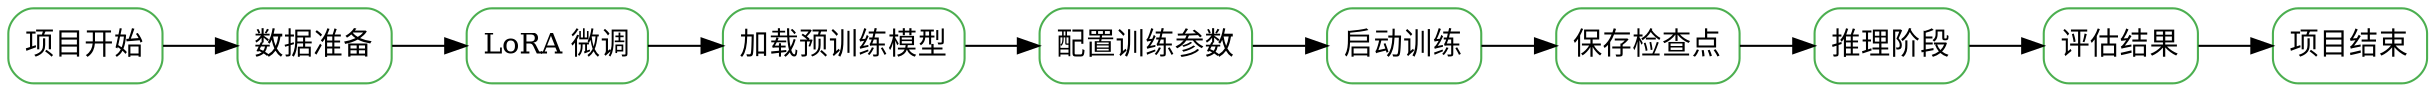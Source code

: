 digraph FinancialStrategyFlow {
    rankdir=LR; // 横向布局

    node [shape=box, style="rounded", color="#4CAF50"];

    Start [label="项目开始"];
    DataPrep [label="数据准备"];
    LoRA [label="LoRA 微调"];
    LoadModel [label="加载预训练模型"];
    ConfigTrain [label="配置训练参数"];
    Train [label="启动训练"];
    SaveCheckpoint [label="保存检查点"];
    Inference [label="推理阶段"];
    Eval [label="评估结果"];
    End [label="项目结束"];

    Start -> DataPrep;
    DataPrep -> LoRA;
    LoRA -> LoadModel;
    LoadModel -> ConfigTrain;
    ConfigTrain -> Train;
    Train -> SaveCheckpoint;
    SaveCheckpoint -> Inference;
    Inference -> Eval;
    Eval -> End;
}